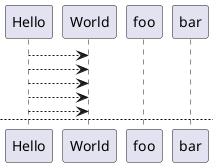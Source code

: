 {
  "sha1": "keoqxqdav3gvreejw4qcg5ljmyayhq7",
  "insertion": {
    "when": "2024-06-03T18:59:32.915Z",
    "user": "plantuml@gmail.com"
  }
}
@startuml

Hello --> World
Hello --> World
Hello --> World
Hello --> World
Hello --> World

newpage

foo <-- bar
foo <-- bar
foo <-- bar
foo <-- bar
foo <-- bar

@enduml
